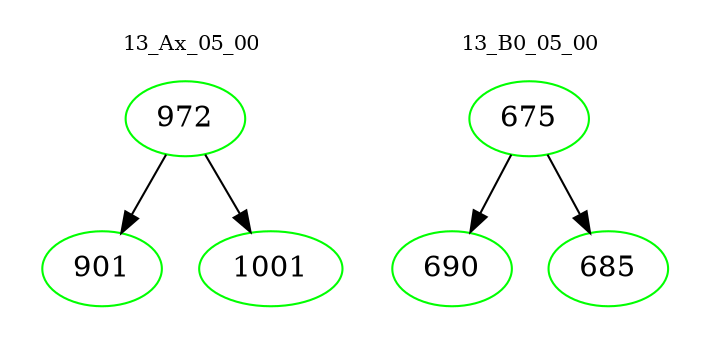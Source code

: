digraph{
subgraph cluster_0 {
color = white
label = "13_Ax_05_00";
fontsize=10;
T0_972 [label="972", color="green"]
T0_972 -> T0_901 [color="black"]
T0_901 [label="901", color="green"]
T0_972 -> T0_1001 [color="black"]
T0_1001 [label="1001", color="green"]
}
subgraph cluster_1 {
color = white
label = "13_B0_05_00";
fontsize=10;
T1_675 [label="675", color="green"]
T1_675 -> T1_690 [color="black"]
T1_690 [label="690", color="green"]
T1_675 -> T1_685 [color="black"]
T1_685 [label="685", color="green"]
}
}
